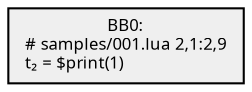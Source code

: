 digraph {
  node[shape=box style=filled fontsize=8 fontname="Cascadia Code" fillcolor="#efefef"];
  BB0 [label="BB0:\n# samples/001.lua 2,1:2,9\lt₂ = $print(1)\l"];

}
